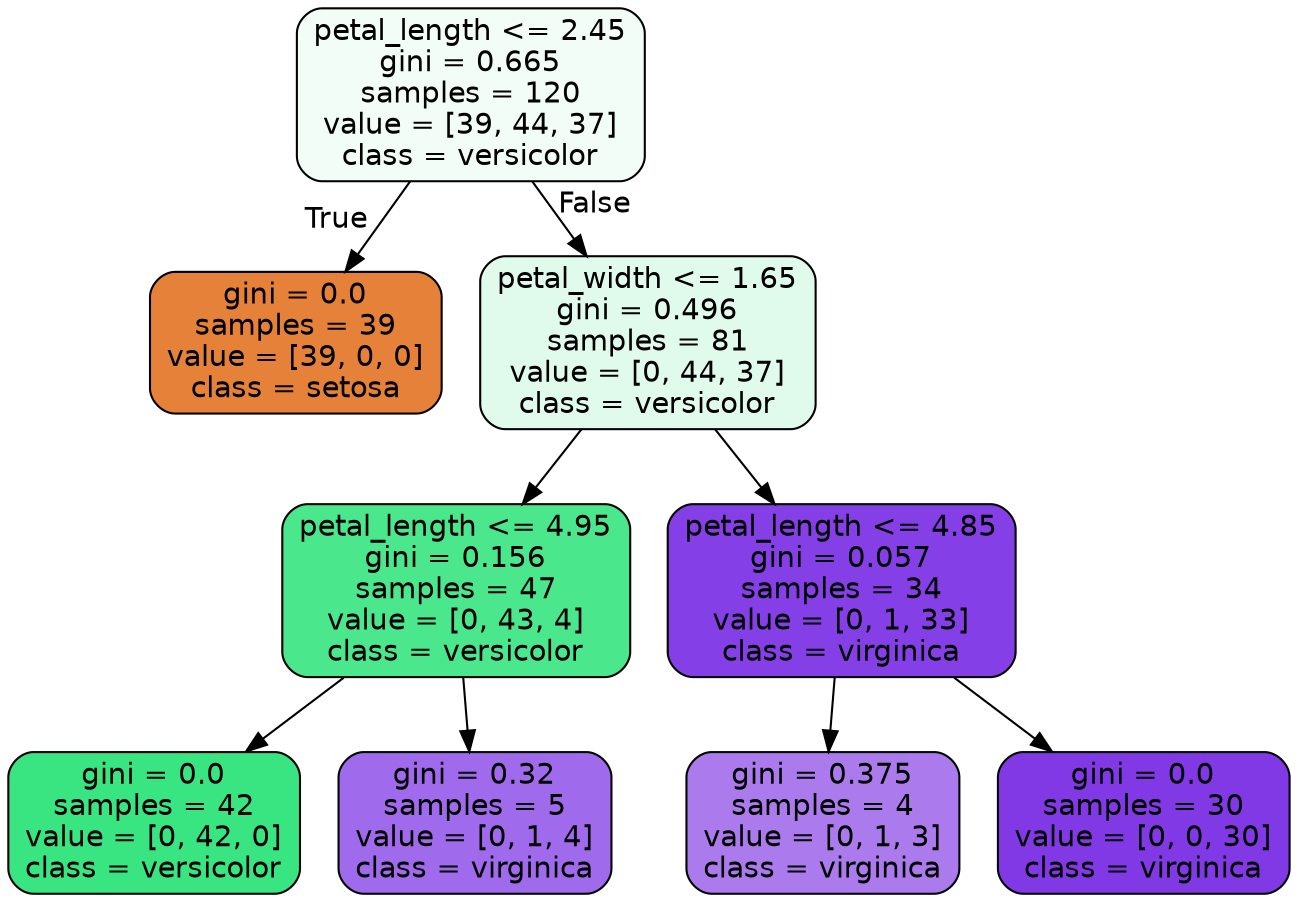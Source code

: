 digraph Tree {
node [shape=box, style="filled, rounded", color="black", fontname="helvetica"] ;
edge [fontname="helvetica"] ;
0 [label="petal_length <= 2.45\ngini = 0.665\nsamples = 120\nvalue = [39, 44, 37]\nclass = versicolor", fillcolor="#f3fdf7"] ;
1 [label="gini = 0.0\nsamples = 39\nvalue = [39, 0, 0]\nclass = setosa", fillcolor="#e58139"] ;
0 -> 1 [labeldistance=2.5, labelangle=45, headlabel="True"] ;
2 [label="petal_width <= 1.65\ngini = 0.496\nsamples = 81\nvalue = [0, 44, 37]\nclass = versicolor", fillcolor="#e0fbeb"] ;
0 -> 2 [labeldistance=2.5, labelangle=-45, headlabel="False"] ;
3 [label="petal_length <= 4.95\ngini = 0.156\nsamples = 47\nvalue = [0, 43, 4]\nclass = versicolor", fillcolor="#4be78d"] ;
2 -> 3 ;
4 [label="gini = 0.0\nsamples = 42\nvalue = [0, 42, 0]\nclass = versicolor", fillcolor="#39e581"] ;
3 -> 4 ;
5 [label="gini = 0.32\nsamples = 5\nvalue = [0, 1, 4]\nclass = virginica", fillcolor="#a06aec"] ;
3 -> 5 ;
6 [label="petal_length <= 4.85\ngini = 0.057\nsamples = 34\nvalue = [0, 1, 33]\nclass = virginica", fillcolor="#853fe6"] ;
2 -> 6 ;
7 [label="gini = 0.375\nsamples = 4\nvalue = [0, 1, 3]\nclass = virginica", fillcolor="#ab7bee"] ;
6 -> 7 ;
8 [label="gini = 0.0\nsamples = 30\nvalue = [0, 0, 30]\nclass = virginica", fillcolor="#8139e5"] ;
6 -> 8 ;
}